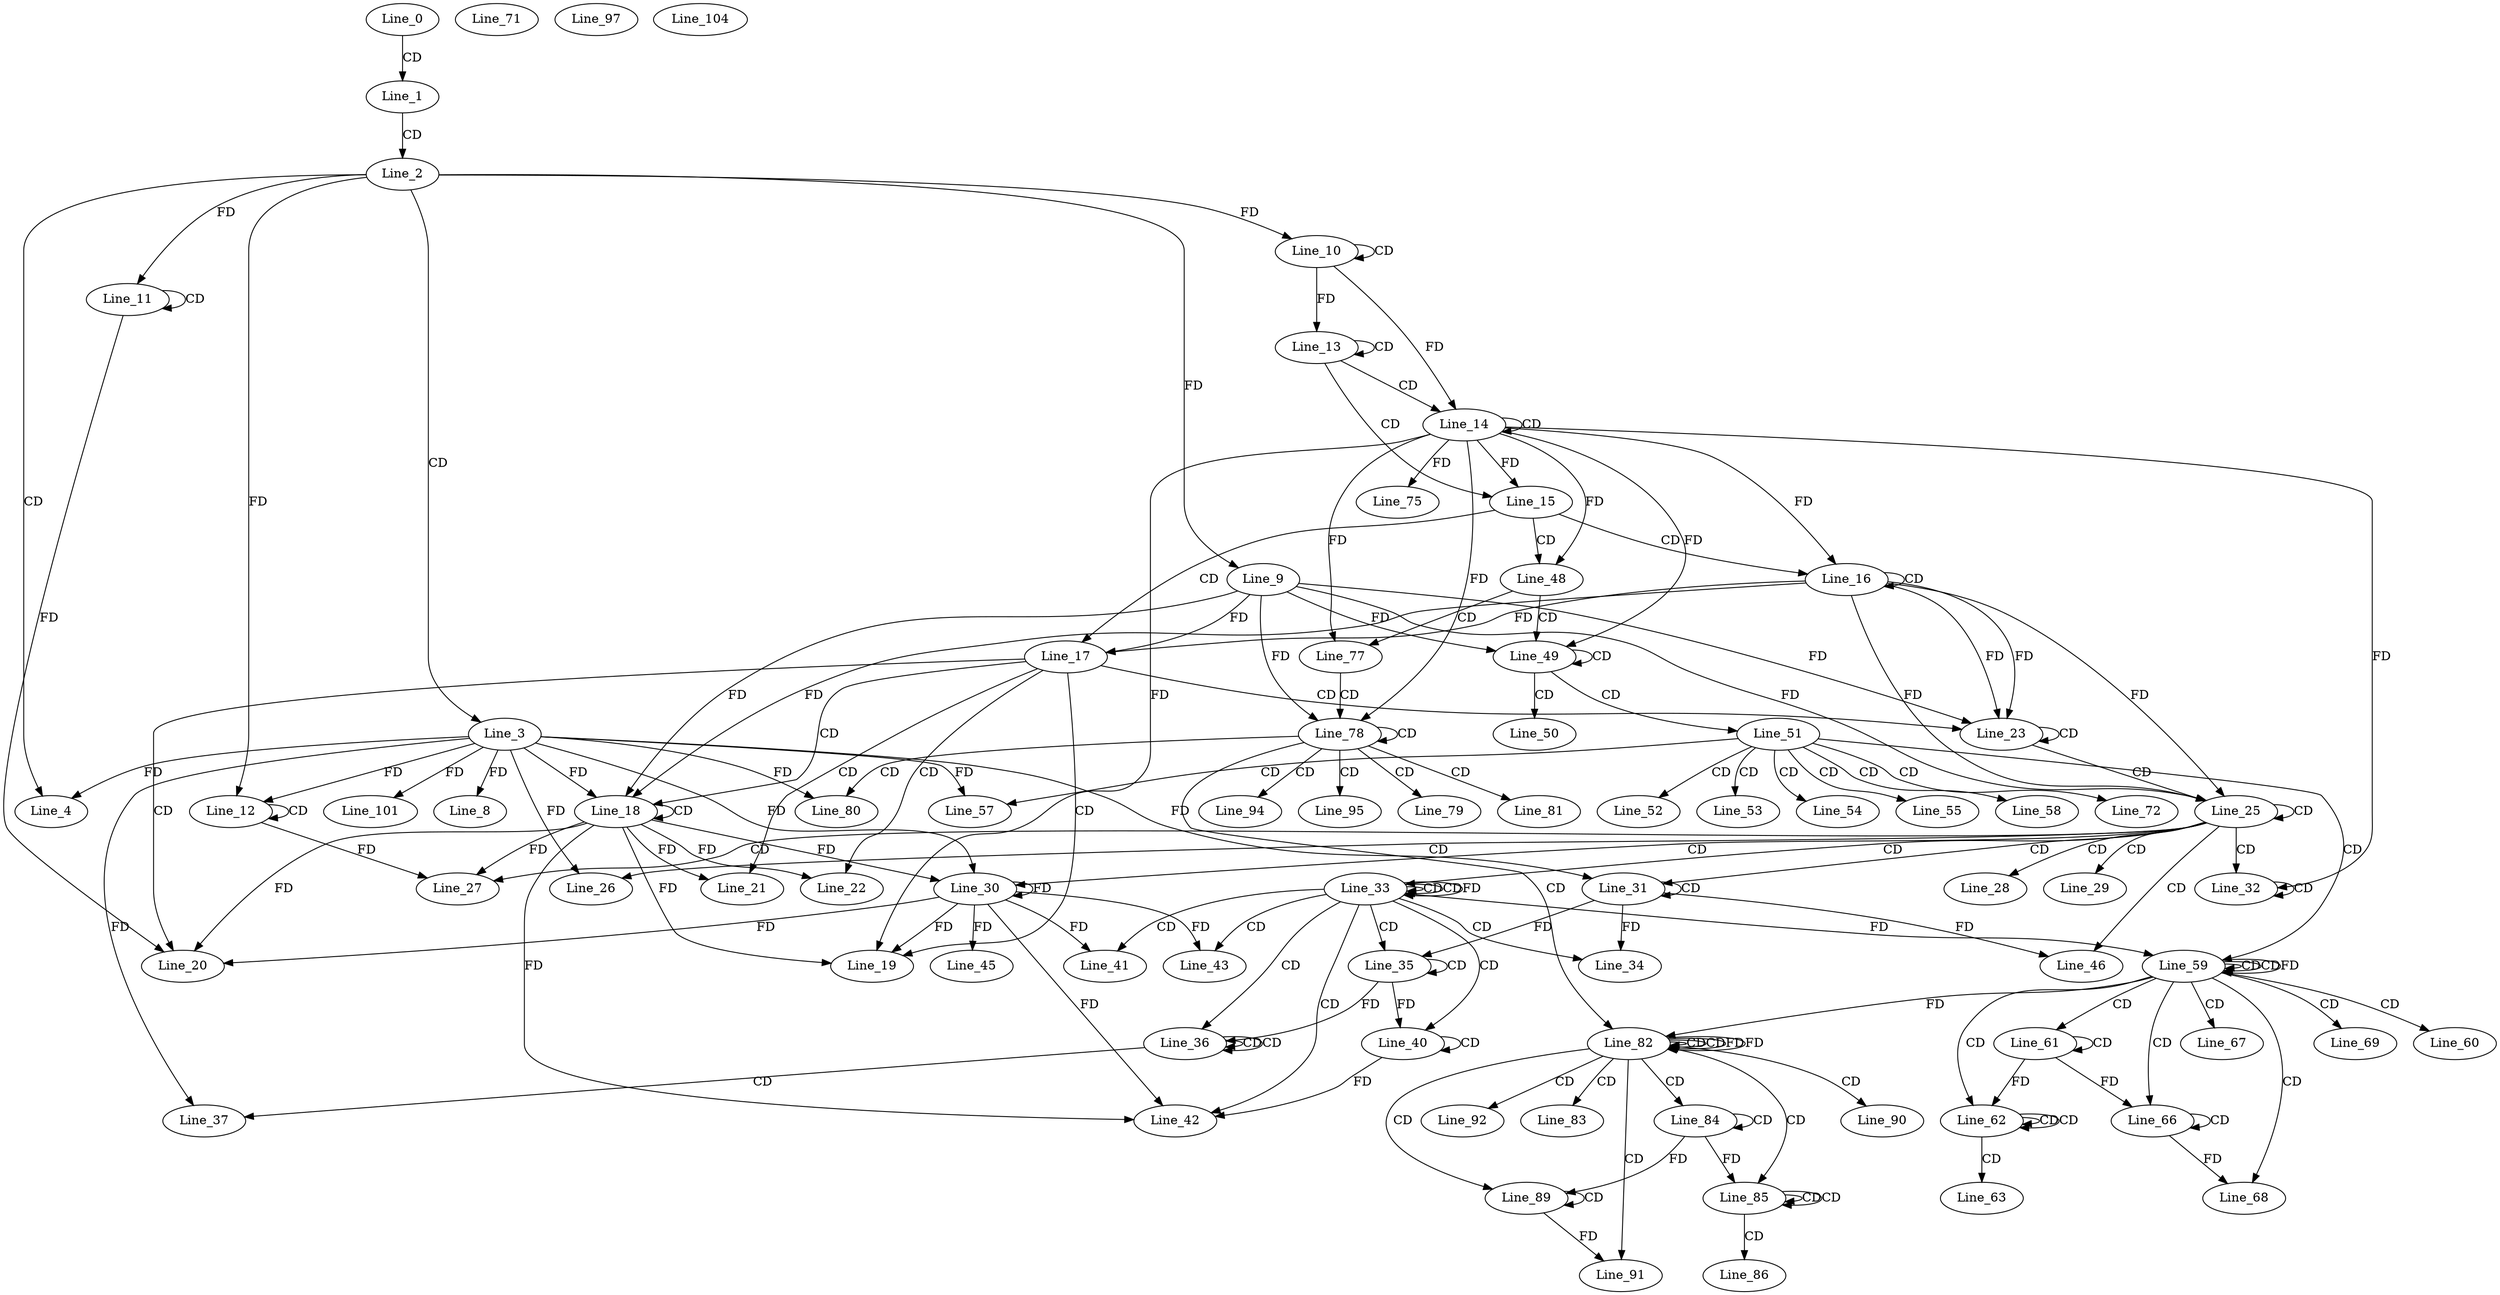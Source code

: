 digraph G {
  Line_0;
  Line_1;
  Line_2;
  Line_3;
  Line_3;
  Line_4;
  Line_8;
  Line_9;
  Line_10;
  Line_10;
  Line_11;
  Line_11;
  Line_11;
  Line_12;
  Line_12;
  Line_13;
  Line_13;
  Line_14;
  Line_14;
  Line_15;
  Line_15;
  Line_16;
  Line_16;
  Line_16;
  Line_17;
  Line_17;
  Line_9;
  Line_17;
  Line_17;
  Line_17;
  Line_18;
  Line_18;
  Line_18;
  Line_18;
  Line_19;
  Line_19;
  Line_20;
  Line_21;
  Line_22;
  Line_23;
  Line_23;
  Line_23;
  Line_25;
  Line_25;
  Line_25;
  Line_26;
  Line_27;
  Line_28;
  Line_29;
  Line_30;
  Line_30;
  Line_31;
  Line_31;
  Line_32;
  Line_32;
  Line_32;
  Line_33;
  Line_33;
  Line_33;
  Line_34;
  Line_35;
  Line_35;
  Line_36;
  Line_36;
  Line_36;
  Line_37;
  Line_40;
  Line_40;
  Line_41;
  Line_42;
  Line_43;
  Line_45;
  Line_46;
  Line_48;
  Line_48;
  Line_49;
  Line_49;
  Line_49;
  Line_49;
  Line_50;
  Line_50;
  Line_51;
  Line_52;
  Line_53;
  Line_54;
  Line_55;
  Line_57;
  Line_58;
  Line_59;
  Line_59;
  Line_59;
  Line_60;
  Line_61;
  Line_61;
  Line_62;
  Line_62;
  Line_62;
  Line_63;
  Line_66;
  Line_66;
  Line_67;
  Line_68;
  Line_69;
  Line_71;
  Line_72;
  Line_75;
  Line_77;
  Line_77;
  Line_78;
  Line_78;
  Line_78;
  Line_78;
  Line_79;
  Line_79;
  Line_80;
  Line_81;
  Line_82;
  Line_82;
  Line_82;
  Line_83;
  Line_84;
  Line_84;
  Line_85;
  Line_85;
  Line_85;
  Line_86;
  Line_89;
  Line_89;
  Line_90;
  Line_91;
  Line_92;
  Line_94;
  Line_95;
  Line_97;
  Line_101;
  Line_104;
  Line_0 -> Line_1 [ label="CD" ];
  Line_1 -> Line_2 [ label="CD" ];
  Line_2 -> Line_3 [ label="CD" ];
  Line_2 -> Line_4 [ label="CD" ];
  Line_3 -> Line_4 [ label="FD" ];
  Line_3 -> Line_8 [ label="FD" ];
  Line_2 -> Line_9 [ label="FD" ];
  Line_10 -> Line_10 [ label="CD" ];
  Line_2 -> Line_10 [ label="FD" ];
  Line_11 -> Line_11 [ label="CD" ];
  Line_2 -> Line_11 [ label="FD" ];
  Line_12 -> Line_12 [ label="CD" ];
  Line_2 -> Line_12 [ label="FD" ];
  Line_3 -> Line_12 [ label="FD" ];
  Line_13 -> Line_13 [ label="CD" ];
  Line_10 -> Line_13 [ label="FD" ];
  Line_13 -> Line_14 [ label="CD" ];
  Line_14 -> Line_14 [ label="CD" ];
  Line_10 -> Line_14 [ label="FD" ];
  Line_13 -> Line_15 [ label="CD" ];
  Line_14 -> Line_15 [ label="FD" ];
  Line_15 -> Line_16 [ label="CD" ];
  Line_16 -> Line_16 [ label="CD" ];
  Line_14 -> Line_16 [ label="FD" ];
  Line_15 -> Line_17 [ label="CD" ];
  Line_16 -> Line_17 [ label="FD" ];
  Line_9 -> Line_17 [ label="FD" ];
  Line_17 -> Line_18 [ label="CD" ];
  Line_18 -> Line_18 [ label="CD" ];
  Line_3 -> Line_18 [ label="FD" ];
  Line_16 -> Line_18 [ label="FD" ];
  Line_9 -> Line_18 [ label="FD" ];
  Line_17 -> Line_19 [ label="CD" ];
  Line_18 -> Line_19 [ label="FD" ];
  Line_14 -> Line_19 [ label="FD" ];
  Line_17 -> Line_20 [ label="CD" ];
  Line_18 -> Line_20 [ label="FD" ];
  Line_11 -> Line_20 [ label="FD" ];
  Line_17 -> Line_21 [ label="CD" ];
  Line_18 -> Line_21 [ label="FD" ];
  Line_17 -> Line_22 [ label="CD" ];
  Line_18 -> Line_22 [ label="FD" ];
  Line_17 -> Line_23 [ label="CD" ];
  Line_16 -> Line_23 [ label="FD" ];
  Line_23 -> Line_23 [ label="CD" ];
  Line_16 -> Line_23 [ label="FD" ];
  Line_9 -> Line_23 [ label="FD" ];
  Line_23 -> Line_25 [ label="CD" ];
  Line_16 -> Line_25 [ label="FD" ];
  Line_25 -> Line_25 [ label="CD" ];
  Line_16 -> Line_25 [ label="FD" ];
  Line_9 -> Line_25 [ label="FD" ];
  Line_25 -> Line_26 [ label="CD" ];
  Line_3 -> Line_26 [ label="FD" ];
  Line_25 -> Line_27 [ label="CD" ];
  Line_18 -> Line_27 [ label="FD" ];
  Line_12 -> Line_27 [ label="FD" ];
  Line_25 -> Line_28 [ label="CD" ];
  Line_25 -> Line_29 [ label="CD" ];
  Line_25 -> Line_30 [ label="CD" ];
  Line_18 -> Line_30 [ label="FD" ];
  Line_30 -> Line_30 [ label="FD" ];
  Line_3 -> Line_30 [ label="FD" ];
  Line_25 -> Line_31 [ label="CD" ];
  Line_31 -> Line_31 [ label="CD" ];
  Line_3 -> Line_31 [ label="FD" ];
  Line_25 -> Line_32 [ label="CD" ];
  Line_32 -> Line_32 [ label="CD" ];
  Line_14 -> Line_32 [ label="FD" ];
  Line_25 -> Line_33 [ label="CD" ];
  Line_33 -> Line_33 [ label="CD" ];
  Line_33 -> Line_33 [ label="CD" ];
  Line_33 -> Line_33 [ label="FD" ];
  Line_33 -> Line_34 [ label="CD" ];
  Line_31 -> Line_34 [ label="FD" ];
  Line_33 -> Line_35 [ label="CD" ];
  Line_35 -> Line_35 [ label="CD" ];
  Line_31 -> Line_35 [ label="FD" ];
  Line_33 -> Line_36 [ label="CD" ];
  Line_36 -> Line_36 [ label="CD" ];
  Line_36 -> Line_36 [ label="CD" ];
  Line_35 -> Line_36 [ label="FD" ];
  Line_36 -> Line_37 [ label="CD" ];
  Line_3 -> Line_37 [ label="FD" ];
  Line_33 -> Line_40 [ label="CD" ];
  Line_40 -> Line_40 [ label="CD" ];
  Line_35 -> Line_40 [ label="FD" ];
  Line_33 -> Line_41 [ label="CD" ];
  Line_30 -> Line_41 [ label="FD" ];
  Line_33 -> Line_42 [ label="CD" ];
  Line_18 -> Line_42 [ label="FD" ];
  Line_30 -> Line_42 [ label="FD" ];
  Line_40 -> Line_42 [ label="FD" ];
  Line_33 -> Line_43 [ label="CD" ];
  Line_30 -> Line_43 [ label="FD" ];
  Line_30 -> Line_45 [ label="FD" ];
  Line_25 -> Line_46 [ label="CD" ];
  Line_31 -> Line_46 [ label="FD" ];
  Line_15 -> Line_48 [ label="CD" ];
  Line_14 -> Line_48 [ label="FD" ];
  Line_48 -> Line_49 [ label="CD" ];
  Line_49 -> Line_49 [ label="CD" ];
  Line_14 -> Line_49 [ label="FD" ];
  Line_9 -> Line_49 [ label="FD" ];
  Line_49 -> Line_50 [ label="CD" ];
  Line_49 -> Line_51 [ label="CD" ];
  Line_51 -> Line_52 [ label="CD" ];
  Line_51 -> Line_53 [ label="CD" ];
  Line_51 -> Line_54 [ label="CD" ];
  Line_51 -> Line_55 [ label="CD" ];
  Line_51 -> Line_57 [ label="CD" ];
  Line_3 -> Line_57 [ label="FD" ];
  Line_51 -> Line_58 [ label="CD" ];
  Line_51 -> Line_59 [ label="CD" ];
  Line_59 -> Line_59 [ label="CD" ];
  Line_33 -> Line_59 [ label="FD" ];
  Line_59 -> Line_59 [ label="CD" ];
  Line_59 -> Line_59 [ label="FD" ];
  Line_59 -> Line_60 [ label="CD" ];
  Line_59 -> Line_61 [ label="CD" ];
  Line_61 -> Line_61 [ label="CD" ];
  Line_59 -> Line_62 [ label="CD" ];
  Line_62 -> Line_62 [ label="CD" ];
  Line_62 -> Line_62 [ label="CD" ];
  Line_61 -> Line_62 [ label="FD" ];
  Line_62 -> Line_63 [ label="CD" ];
  Line_59 -> Line_66 [ label="CD" ];
  Line_66 -> Line_66 [ label="CD" ];
  Line_61 -> Line_66 [ label="FD" ];
  Line_59 -> Line_67 [ label="CD" ];
  Line_59 -> Line_68 [ label="CD" ];
  Line_66 -> Line_68 [ label="FD" ];
  Line_59 -> Line_69 [ label="CD" ];
  Line_51 -> Line_72 [ label="CD" ];
  Line_14 -> Line_75 [ label="FD" ];
  Line_48 -> Line_77 [ label="CD" ];
  Line_14 -> Line_77 [ label="FD" ];
  Line_77 -> Line_78 [ label="CD" ];
  Line_78 -> Line_78 [ label="CD" ];
  Line_14 -> Line_78 [ label="FD" ];
  Line_9 -> Line_78 [ label="FD" ];
  Line_78 -> Line_79 [ label="CD" ];
  Line_78 -> Line_80 [ label="CD" ];
  Line_3 -> Line_80 [ label="FD" ];
  Line_78 -> Line_81 [ label="CD" ];
  Line_78 -> Line_82 [ label="CD" ];
  Line_82 -> Line_82 [ label="CD" ];
  Line_59 -> Line_82 [ label="FD" ];
  Line_82 -> Line_82 [ label="CD" ];
  Line_82 -> Line_82 [ label="FD" ];
  Line_82 -> Line_83 [ label="CD" ];
  Line_82 -> Line_84 [ label="CD" ];
  Line_84 -> Line_84 [ label="CD" ];
  Line_82 -> Line_85 [ label="CD" ];
  Line_85 -> Line_85 [ label="CD" ];
  Line_85 -> Line_85 [ label="CD" ];
  Line_84 -> Line_85 [ label="FD" ];
  Line_85 -> Line_86 [ label="CD" ];
  Line_82 -> Line_89 [ label="CD" ];
  Line_89 -> Line_89 [ label="CD" ];
  Line_84 -> Line_89 [ label="FD" ];
  Line_82 -> Line_90 [ label="CD" ];
  Line_82 -> Line_91 [ label="CD" ];
  Line_89 -> Line_91 [ label="FD" ];
  Line_82 -> Line_92 [ label="CD" ];
  Line_78 -> Line_94 [ label="CD" ];
  Line_78 -> Line_95 [ label="CD" ];
  Line_3 -> Line_101 [ label="FD" ];
  Line_30 -> Line_19 [ label="FD" ];
  Line_30 -> Line_20 [ label="FD" ];
  Line_82 -> Line_82 [ label="FD" ];
}
